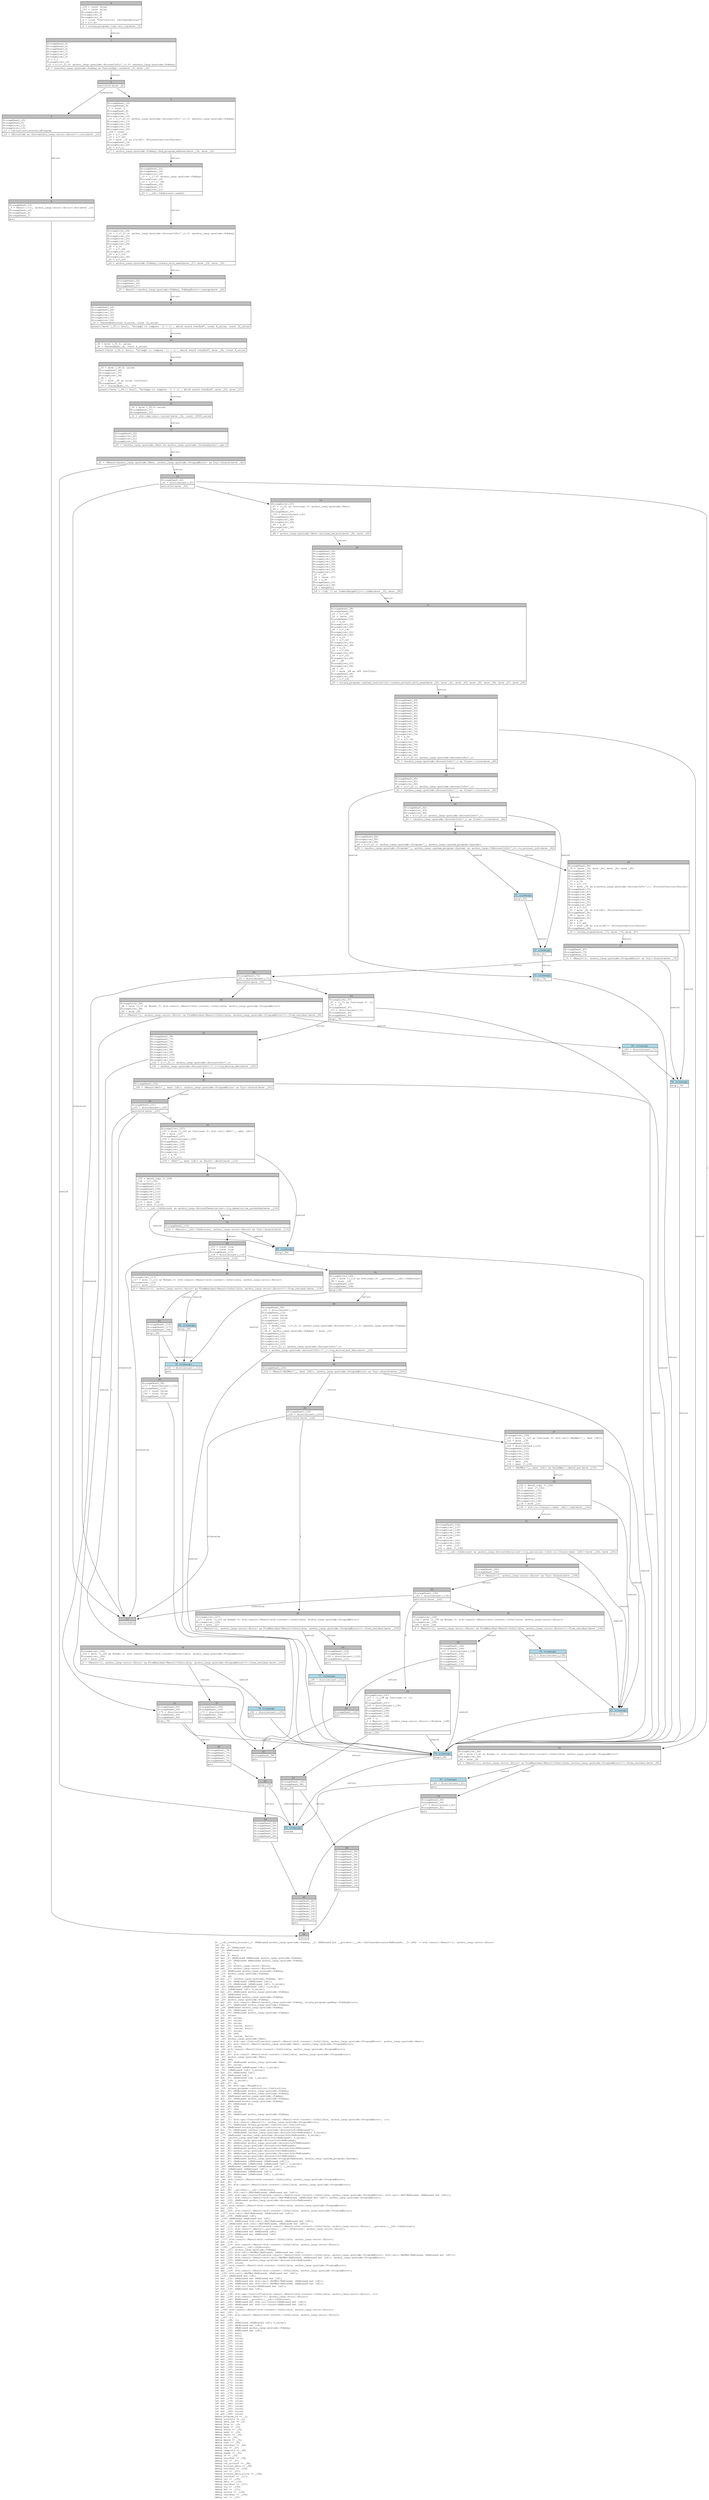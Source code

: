 digraph Mir_0_81 {
    graph [fontname="Courier, monospace"];
    node [fontname="Courier, monospace"];
    edge [fontname="Courier, monospace"];
    label=<fn __idl_create_account(_1: &amp;ReErased anchor_lang::prelude::Pubkey, _2: &amp;ReErased mut __private::__idl::IdlCreateAccounts&lt;ReErased&gt;, _3: u64) -&gt; std::result::Result&lt;(), anchor_lang::error::Error&gt;<br align="left"/>let _4: ();<br align="left"/>let mut _5: &amp;ReErased str;<br align="left"/>let _6: &amp;ReErased str;<br align="left"/>let _7: ();<br align="left"/>let mut _8: bool;<br align="left"/>let mut _9: &amp;ReErased &amp;ReErased anchor_lang::prelude::Pubkey;<br align="left"/>let mut _10: &amp;ReErased &amp;ReErased anchor_lang::prelude::Pubkey;<br align="left"/>let mut _11: !;<br align="left"/>let mut _12: anchor_lang::error::Error;<br align="left"/>let mut _13: anchor_lang::error::ErrorCode;<br align="left"/>let _14: &amp;ReErased anchor_lang::prelude::Pubkey;<br align="left"/>let _15: anchor_lang::prelude::Pubkey;<br align="left"/>let _16: u8;<br align="left"/>let mut _17: (anchor_lang::prelude::Pubkey, u8);<br align="left"/>let mut _18: &amp;ReErased [&amp;ReErased [u8]];<br align="left"/>let mut _19: &amp;ReErased [&amp;ReErased [u8]; 0_usize];<br align="left"/>let _20: &amp;ReErased [&amp;ReErased [u8]; 0_usize];<br align="left"/>let _21: [&amp;ReErased [u8]; 0_usize];<br align="left"/>let mut _22: &amp;ReErased anchor_lang::prelude::Pubkey;<br align="left"/>let _23: &amp;ReErased str;<br align="left"/>let _24: &amp;ReErased anchor_lang::prelude::Pubkey;<br align="left"/>let _25: anchor_lang::prelude::Pubkey;<br align="left"/>let mut _26: std::result::Result&lt;anchor_lang::prelude::Pubkey, solana_program::pubkey::PubkeyError&gt;;<br align="left"/>let mut _27: &amp;ReErased anchor_lang::prelude::Pubkey;<br align="left"/>let _28: &amp;ReErased anchor_lang::prelude::Pubkey;<br align="left"/>let mut _29: &amp;ReErased str;<br align="left"/>let mut _30: &amp;ReErased anchor_lang::prelude::Pubkey;<br align="left"/>let _31: usize;<br align="left"/>let mut _32: usize;<br align="left"/>let mut _33: usize;<br align="left"/>let mut _34: usize;<br align="left"/>let mut _35: (usize, bool);<br align="left"/>let mut _36: (usize, bool);<br align="left"/>let mut _37: usize;<br align="left"/>let mut _38: u64;<br align="left"/>let mut _39: (usize, bool);<br align="left"/>let _40: anchor_lang::prelude::Rent;<br align="left"/>let mut _41: std::ops::ControlFlow&lt;std::result::Result&lt;std::convert::Infallible, anchor_lang::prelude::ProgramError&gt;, anchor_lang::prelude::Rent&gt;;<br align="left"/>let mut _42: std::result::Result&lt;anchor_lang::prelude::Rent, anchor_lang::prelude::ProgramError&gt;;<br align="left"/>let mut _43: isize;<br align="left"/>let _44: std::result::Result&lt;std::convert::Infallible, anchor_lang::prelude::ProgramError&gt;;<br align="left"/>let mut _45: !;<br align="left"/>let mut _46: std::result::Result&lt;std::convert::Infallible, anchor_lang::prelude::ProgramError&gt;;<br align="left"/>let _47: anchor_lang::prelude::Rent;<br align="left"/>let _48: u64;<br align="left"/>let mut _49: &amp;ReErased anchor_lang::prelude::Rent;<br align="left"/>let mut _50: usize;<br align="left"/>let _51: &amp;ReErased [&amp;ReErased [u8]; 1_usize];<br align="left"/>let _52: [&amp;ReErased [u8]; 1_usize];<br align="left"/>let mut _53: &amp;ReErased [u8];<br align="left"/>let _54: &amp;ReErased [u8];<br align="left"/>let mut _55: &amp;ReErased [u8; 1_usize];<br align="left"/>let _56: [u8; 1_usize];<br align="left"/>let mut _57: u8;<br align="left"/>let mut _58: std::ops::RangeFull;<br align="left"/>let _59: solana_program::instruction::Instruction;<br align="left"/>let mut _60: &amp;ReErased anchor_lang::prelude::Pubkey;<br align="left"/>let mut _61: &amp;ReErased anchor_lang::prelude::Pubkey;<br align="left"/>let _62: &amp;ReErased anchor_lang::prelude::Pubkey;<br align="left"/>let mut _63: &amp;ReErased anchor_lang::prelude::Pubkey;<br align="left"/>let _64: &amp;ReErased anchor_lang::prelude::Pubkey;<br align="left"/>let mut _65: &amp;ReErased str;<br align="left"/>let mut _66: u64;<br align="left"/>let mut _67: u64;<br align="left"/>let mut _68: usize;<br align="left"/>let mut _69: &amp;ReErased anchor_lang::prelude::Pubkey;<br align="left"/>let _70: ();<br align="left"/>let mut _71: std::ops::ControlFlow&lt;std::result::Result&lt;std::convert::Infallible, anchor_lang::prelude::ProgramError&gt;, ()&gt;;<br align="left"/>let mut _72: std::result::Result&lt;(), anchor_lang::prelude::ProgramError&gt;;<br align="left"/>let mut _73: &amp;ReErased solana_program::instruction::Instruction;<br align="left"/>let _74: &amp;ReErased solana_program::instruction::Instruction;<br align="left"/>let mut _75: &amp;ReErased [anchor_lang::prelude::AccountInfo&lt;ReErased&gt;];<br align="left"/>let mut _76: &amp;ReErased [anchor_lang::prelude::AccountInfo&lt;ReErased&gt;; 4_usize];<br align="left"/>let _77: &amp;ReErased [anchor_lang::prelude::AccountInfo&lt;ReErased&gt;; 4_usize];<br align="left"/>let _78: [anchor_lang::prelude::AccountInfo&lt;ReErased&gt;; 4_usize];<br align="left"/>let mut _79: anchor_lang::prelude::AccountInfo&lt;ReErased&gt;;<br align="left"/>let mut _80: &amp;ReErased anchor_lang::prelude::AccountInfo&lt;ReErased&gt;;<br align="left"/>let mut _81: anchor_lang::prelude::AccountInfo&lt;ReErased&gt;;<br align="left"/>let mut _82: &amp;ReErased anchor_lang::prelude::AccountInfo&lt;ReErased&gt;;<br align="left"/>let mut _83: anchor_lang::prelude::AccountInfo&lt;ReErased&gt;;<br align="left"/>let mut _84: &amp;ReErased anchor_lang::prelude::AccountInfo&lt;ReErased&gt;;<br align="left"/>let mut _85: anchor_lang::prelude::AccountInfo&lt;ReErased&gt;;<br align="left"/>let mut _86: &amp;ReErased anchor_lang::prelude::Program&lt;ReErased, anchor_lang::system_program::System&gt;;<br align="left"/>let mut _87: &amp;ReErased [&amp;ReErased [&amp;ReErased [u8]]];<br align="left"/>let mut _88: &amp;ReErased [&amp;ReErased [&amp;ReErased [u8]]; 1_usize];<br align="left"/>let _89: &amp;ReErased [&amp;ReErased [&amp;ReErased [u8]]; 1_usize];<br align="left"/>let _90: [&amp;ReErased [&amp;ReErased [u8]]; 1_usize];<br align="left"/>let mut _91: &amp;ReErased [&amp;ReErased [u8]];<br align="left"/>let mut _92: &amp;ReErased [&amp;ReErased [u8]; 1_usize];<br align="left"/>let mut _93: isize;<br align="left"/>let _94: std::result::Result&lt;std::convert::Infallible, anchor_lang::prelude::ProgramError&gt;;<br align="left"/>let mut _95: !;<br align="left"/>let mut _96: std::result::Result&lt;std::convert::Infallible, anchor_lang::prelude::ProgramError&gt;;<br align="left"/>let _97: ();<br align="left"/>let mut _98: __private::__idl::IdlAccount;<br align="left"/>let mut _99: std::cell::Ref&lt;ReErased, &amp;ReErased mut [u8]&gt;;<br align="left"/>let mut _100: std::ops::ControlFlow&lt;std::result::Result&lt;std::convert::Infallible, anchor_lang::prelude::ProgramError&gt;, std::cell::Ref&lt;ReErased, &amp;ReErased mut [u8]&gt;&gt;;<br align="left"/>let mut _101: std::result::Result&lt;std::cell::Ref&lt;ReErased, &amp;ReErased mut [u8]&gt;, anchor_lang::prelude::ProgramError&gt;;<br align="left"/>let mut _102: &amp;ReErased anchor_lang::prelude::AccountInfo&lt;ReErased&gt;;<br align="left"/>let mut _103: isize;<br align="left"/>let _104: std::result::Result&lt;std::convert::Infallible, anchor_lang::prelude::ProgramError&gt;;<br align="left"/>let mut _105: !;<br align="left"/>let mut _106: std::result::Result&lt;std::convert::Infallible, anchor_lang::prelude::ProgramError&gt;;<br align="left"/>let _107: std::cell::Ref&lt;ReErased, &amp;ReErased mut [u8]&gt;;<br align="left"/>let mut _108: &amp;ReErased [u8];<br align="left"/>let _109: &amp;ReErased &amp;ReErased mut [u8];<br align="left"/>let mut _110: &amp;ReErased std::cell::Ref&lt;ReErased, &amp;ReErased mut [u8]&gt;;<br align="left"/>let _111: &amp;ReErased std::cell::Ref&lt;ReErased, &amp;ReErased mut [u8]&gt;;<br align="left"/>let mut _112: std::ops::ControlFlow&lt;std::result::Result&lt;std::convert::Infallible, anchor_lang::error::Error&gt;, __private::__idl::IdlAccount&gt;;<br align="left"/>let mut _113: std::result::Result&lt;__private::__idl::IdlAccount, anchor_lang::error::Error&gt;;<br align="left"/>let mut _114: &amp;ReErased mut &amp;ReErased [u8];<br align="left"/>let mut _115: &amp;ReErased mut &amp;ReErased [u8];<br align="left"/>let mut _116: isize;<br align="left"/>let _117: std::result::Result&lt;std::convert::Infallible, anchor_lang::error::Error&gt;;<br align="left"/>let mut _118: !;<br align="left"/>let mut _119: std::result::Result&lt;std::convert::Infallible, anchor_lang::error::Error&gt;;<br align="left"/>let _120: __private::__idl::IdlAccount;<br align="left"/>let mut _121: anchor_lang::prelude::Pubkey;<br align="left"/>let mut _122: std::cell::RefMut&lt;ReErased, &amp;ReErased mut [u8]&gt;;<br align="left"/>let mut _123: std::ops::ControlFlow&lt;std::result::Result&lt;std::convert::Infallible, anchor_lang::prelude::ProgramError&gt;, std::cell::RefMut&lt;ReErased, &amp;ReErased mut [u8]&gt;&gt;;<br align="left"/>let mut _124: std::result::Result&lt;std::cell::RefMut&lt;ReErased, &amp;ReErased mut [u8]&gt;, anchor_lang::prelude::ProgramError&gt;;<br align="left"/>let mut _125: &amp;ReErased anchor_lang::prelude::AccountInfo&lt;ReErased&gt;;<br align="left"/>let mut _126: isize;<br align="left"/>let _127: std::result::Result&lt;std::convert::Infallible, anchor_lang::prelude::ProgramError&gt;;<br align="left"/>let mut _128: !;<br align="left"/>let mut _129: std::result::Result&lt;std::convert::Infallible, anchor_lang::prelude::ProgramError&gt;;<br align="left"/>let _130: std::cell::RefMut&lt;ReErased, &amp;ReErased mut [u8]&gt;;<br align="left"/>let _131: &amp;ReErased mut [u8];<br align="left"/>let mut _132: &amp;ReErased mut &amp;ReErased mut [u8];<br align="left"/>let mut _133: &amp;ReErased mut std::cell::RefMut&lt;ReErased, &amp;ReErased mut [u8]&gt;;<br align="left"/>let mut _134: &amp;ReErased mut std::cell::RefMut&lt;ReErased, &amp;ReErased mut [u8]&gt;;<br align="left"/>let mut _135: std::io::Cursor&lt;&amp;ReErased mut [u8]&gt;;<br align="left"/>let mut _136: &amp;ReErased mut [u8];<br align="left"/>let _137: ();<br align="left"/>let mut _138: std::ops::ControlFlow&lt;std::result::Result&lt;std::convert::Infallible, anchor_lang::error::Error&gt;, ()&gt;;<br align="left"/>let mut _139: std::result::Result&lt;(), anchor_lang::error::Error&gt;;<br align="left"/>let mut _140: &amp;ReErased __private::__idl::IdlAccount;<br align="left"/>let mut _141: &amp;ReErased mut std::io::Cursor&lt;&amp;ReErased mut [u8]&gt;;<br align="left"/>let mut _142: &amp;ReErased mut std::io::Cursor&lt;&amp;ReErased mut [u8]&gt;;<br align="left"/>let mut _143: isize;<br align="left"/>let _144: std::result::Result&lt;std::convert::Infallible, anchor_lang::error::Error&gt;;<br align="left"/>let mut _145: !;<br align="left"/>let mut _146: std::result::Result&lt;std::convert::Infallible, anchor_lang::error::Error&gt;;<br align="left"/>let _147: ();<br align="left"/>let mut _148: ();<br align="left"/>let mut _149: &amp;ReErased [&amp;ReErased [u8]; 0_usize];<br align="left"/>let mut _150: &amp;ReErased mut [u8];<br align="left"/>let mut _151: &amp;ReErased anchor_lang::prelude::Pubkey;<br align="left"/>let mut _152: &amp;ReErased mut [u8];<br align="left"/>let mut _153: bool;<br align="left"/>let mut _154: bool;<br align="left"/>let mut _155: isize;<br align="left"/>let mut _156: isize;<br align="left"/>let mut _157: isize;<br align="left"/>let mut _158: isize;<br align="left"/>let mut _159: isize;<br align="left"/>let mut _160: isize;<br align="left"/>let mut _161: isize;<br align="left"/>let mut _162: isize;<br align="left"/>let mut _163: isize;<br align="left"/>let mut _164: isize;<br align="left"/>let mut _165: isize;<br align="left"/>let mut _166: isize;<br align="left"/>let mut _167: isize;<br align="left"/>let mut _168: isize;<br align="left"/>let mut _169: isize;<br align="left"/>let mut _170: isize;<br align="left"/>let mut _171: isize;<br align="left"/>let mut _172: isize;<br align="left"/>let mut _173: isize;<br align="left"/>let mut _174: isize;<br align="left"/>let mut _175: isize;<br align="left"/>let mut _176: isize;<br align="left"/>let mut _177: isize;<br align="left"/>let mut _178: isize;<br align="left"/>let mut _179: isize;<br align="left"/>let mut _180: isize;<br align="left"/>let mut _181: isize;<br align="left"/>let mut _182: isize;<br align="left"/>let mut _183: isize;<br align="left"/>let mut _184: isize;<br align="left"/>debug program_id =&gt; _1;<br align="left"/>debug accounts =&gt; _2;<br align="left"/>debug data_len =&gt; _3;<br align="left"/>debug from =&gt; _14;<br align="left"/>debug base =&gt; _15;<br align="left"/>debug nonce =&gt; _16;<br align="left"/>debug seed =&gt; _23;<br align="left"/>debug owner =&gt; _24;<br align="left"/>debug to =&gt; _25;<br align="left"/>debug space =&gt; _31;<br align="left"/>debug rent =&gt; _40;<br align="left"/>debug residual =&gt; _44;<br align="left"/>debug val =&gt; _47;<br align="left"/>debug lamports =&gt; _48;<br align="left"/>debug seeds =&gt; _51;<br align="left"/>debug ix =&gt; _59;<br align="left"/>debug residual =&gt; _94;<br align="left"/>debug val =&gt; _97;<br align="left"/>debug idl_account =&gt; _98;<br align="left"/>debug account_data =&gt; _99;<br align="left"/>debug residual =&gt; _104;<br align="left"/>debug val =&gt; _107;<br align="left"/>debug account_data_slice =&gt; _108;<br align="left"/>debug residual =&gt; _117;<br align="left"/>debug val =&gt; _120;<br align="left"/>debug data =&gt; _122;<br align="left"/>debug residual =&gt; _127;<br align="left"/>debug val =&gt; _130;<br align="left"/>debug dst =&gt; _131;<br align="left"/>debug cursor =&gt; _135;<br align="left"/>debug residual =&gt; _144;<br align="left"/>debug val =&gt; _147;<br align="left"/>>;
    bb0__0_81 [shape="none", label=<<table border="0" cellborder="1" cellspacing="0"><tr><td bgcolor="gray" align="center" colspan="1">0</td></tr><tr><td align="left" balign="left">_154 = const false<br/>_153 = const false<br/>StorageLive(_4)<br/>StorageLive(_5)<br/>StorageLive(_6)<br/>_6 = const &quot;Instruction: IdlCreateAccount&quot;<br/>_5 = &amp;(*_6)<br/></td></tr><tr><td align="left">_4 = solana_program::log::sol_log(move _5)</td></tr></table>>];
    bb1__0_81 [shape="none", label=<<table border="0" cellborder="1" cellspacing="0"><tr><td bgcolor="gray" align="center" colspan="1">1</td></tr><tr><td align="left" balign="left">StorageDead(_5)<br/>StorageDead(_6)<br/>StorageDead(_4)<br/>StorageLive(_7)<br/>StorageLive(_8)<br/>StorageLive(_9)<br/>_9 = &amp;_1<br/>StorageLive(_10)<br/>_10 = &amp;(((*_2).4: anchor_lang::prelude::AccountInfo&lt;'_&gt;).0: &amp;anchor_lang::prelude::Pubkey)<br/></td></tr><tr><td align="left">_8 = &lt;&amp;anchor_lang::prelude::Pubkey as PartialEq&gt;::ne(move _9, move _10)</td></tr></table>>];
    bb2__0_81 [shape="none", label=<<table border="0" cellborder="1" cellspacing="0"><tr><td bgcolor="gray" align="center" colspan="1">2</td></tr><tr><td align="left">switchInt(move _8)</td></tr></table>>];
    bb3__0_81 [shape="none", label=<<table border="0" cellborder="1" cellspacing="0"><tr><td bgcolor="gray" align="center" colspan="1">3</td></tr><tr><td align="left" balign="left">StorageDead(_10)<br/>StorageDead(_9)<br/>StorageLive(_12)<br/>StorageLive(_13)<br/>_13 = IdlInstructionInvalidProgram<br/></td></tr><tr><td align="left">_12 = &lt;ErrorCode as Into&lt;anchor_lang::error::Error&gt;&gt;::into(move _13)</td></tr></table>>];
    bb4__0_81 [shape="none", label=<<table border="0" cellborder="1" cellspacing="0"><tr><td bgcolor="gray" align="center" colspan="1">4</td></tr><tr><td align="left" balign="left">StorageDead(_13)<br/>_0 = Result::&lt;(), anchor_lang::error::Error&gt;::Err(move _12)<br/>StorageDead(_12)<br/>StorageDead(_8)<br/>StorageDead(_7)<br/></td></tr><tr><td align="left">goto</td></tr></table>>];
    bb5__0_81 [shape="none", label=<<table border="0" cellborder="1" cellspacing="0"><tr><td bgcolor="gray" align="center" colspan="1">5</td></tr><tr><td align="left" balign="left">StorageDead(_10)<br/>StorageDead(_9)<br/>_7 = const ()<br/>StorageDead(_8)<br/>StorageDead(_7)<br/>StorageLive(_14)<br/>_14 = (((*_2).0: anchor_lang::prelude::AccountInfo&lt;'_&gt;).0: &amp;anchor_lang::prelude::Pubkey)<br/>StorageLive(_17)<br/>StorageLive(_18)<br/>StorageLive(_19)<br/>StorageLive(_20)<br/>_149 = const _<br/>_20 = &amp;(*_149)<br/>_19 = &amp;(*_20)<br/>_18 = move _19 as &amp;[&amp;[u8]] (PointerCoercion(Unsize))<br/>StorageDead(_19)<br/>StorageLive(_22)<br/>_22 = &amp;(*_1)<br/></td></tr><tr><td align="left">_17 = anchor_lang::prelude::Pubkey::find_program_address(move _18, move _22)</td></tr></table>>];
    bb6__0_81 [shape="none", label=<<table border="0" cellborder="1" cellspacing="0"><tr><td bgcolor="gray" align="center" colspan="1">6</td></tr><tr><td align="left" balign="left">StorageDead(_22)<br/>StorageDead(_18)<br/>StorageLive(_15)<br/>_15 = (_17.0: anchor_lang::prelude::Pubkey)<br/>StorageLive(_16)<br/>_16 = (_17.1: u8)<br/>StorageDead(_20)<br/>StorageDead(_17)<br/>StorageLive(_23)<br/></td></tr><tr><td align="left">_23 = __idl::IdlAccount::seed()</td></tr></table>>];
    bb7__0_81 [shape="none", label=<<table border="0" cellborder="1" cellspacing="0"><tr><td bgcolor="gray" align="center" colspan="1">7</td></tr><tr><td align="left" balign="left">StorageLive(_24)<br/>_24 = (((*_2).4: anchor_lang::prelude::AccountInfo&lt;'_&gt;).0: &amp;anchor_lang::prelude::Pubkey)<br/>StorageLive(_25)<br/>StorageLive(_26)<br/>StorageLive(_27)<br/>StorageLive(_28)<br/>_28 = &amp;_15<br/>_27 = &amp;(*_28)<br/>StorageLive(_29)<br/>_29 = &amp;(*_23)<br/>StorageLive(_30)<br/>_30 = &amp;(*_24)<br/></td></tr><tr><td align="left">_26 = anchor_lang::prelude::Pubkey::create_with_seed(move _27, move _29, move _30)</td></tr></table>>];
    bb8__0_81 [shape="none", label=<<table border="0" cellborder="1" cellspacing="0"><tr><td bgcolor="gray" align="center" colspan="1">8</td></tr><tr><td align="left" balign="left">StorageDead(_30)<br/>StorageDead(_29)<br/>StorageDead(_27)<br/></td></tr><tr><td align="left">_25 = Result::&lt;anchor_lang::prelude::Pubkey, PubkeyError&gt;::unwrap(move _26)</td></tr></table>>];
    bb9__0_81 [shape="none", label=<<table border="0" cellborder="1" cellspacing="0"><tr><td bgcolor="gray" align="center" colspan="1">9</td></tr><tr><td align="left" balign="left">StorageDead(_26)<br/>StorageDead(_28)<br/>StorageLive(_31)<br/>StorageLive(_32)<br/>StorageLive(_33)<br/>StorageLive(_34)<br/>_35 = CheckedAdd(const 8_usize, const 32_usize)<br/></td></tr><tr><td align="left">assert(!move (_35.1: bool), &quot;attempt to compute `{} + {}`, which would overflow&quot;, const 8_usize, const 32_usize)</td></tr></table>>];
    bb10__0_81 [shape="none", label=<<table border="0" cellborder="1" cellspacing="0"><tr><td bgcolor="gray" align="center" colspan="1">10</td></tr><tr><td align="left" balign="left">_34 = move (_35.0: usize)<br/>_36 = CheckedAdd(_34, const 4_usize)<br/></td></tr><tr><td align="left">assert(!move (_36.1: bool), &quot;attempt to compute `{} + {}`, which would overflow&quot;, move _34, const 4_usize)</td></tr></table>>];
    bb11__0_81 [shape="none", label=<<table border="0" cellborder="1" cellspacing="0"><tr><td bgcolor="gray" align="center" colspan="1">11</td></tr><tr><td align="left" balign="left">_33 = move (_36.0: usize)<br/>StorageDead(_34)<br/>StorageLive(_37)<br/>StorageLive(_38)<br/>_38 = _3<br/>_37 = move _38 as usize (IntToInt)<br/>StorageDead(_38)<br/>_39 = CheckedAdd(_33, _37)<br/></td></tr><tr><td align="left">assert(!move (_39.1: bool), &quot;attempt to compute `{} + {}`, which would overflow&quot;, move _33, move _37)</td></tr></table>>];
    bb12__0_81 [shape="none", label=<<table border="0" cellborder="1" cellspacing="0"><tr><td bgcolor="gray" align="center" colspan="1">12</td></tr><tr><td align="left" balign="left">_32 = move (_39.0: usize)<br/>StorageDead(_37)<br/>StorageDead(_33)<br/></td></tr><tr><td align="left">_31 = std::cmp::min::&lt;usize&gt;(move _32, const 10000_usize)</td></tr></table>>];
    bb13__0_81 [shape="none", label=<<table border="0" cellborder="1" cellspacing="0"><tr><td bgcolor="gray" align="center" colspan="1">13</td></tr><tr><td align="left" balign="left">StorageDead(_32)<br/>StorageLive(_40)<br/>StorageLive(_41)<br/>StorageLive(_42)<br/></td></tr><tr><td align="left">_42 = &lt;anchor_lang::prelude::Rent as anchor_lang::prelude::SolanaSysvar&gt;::get()</td></tr></table>>];
    bb14__0_81 [shape="none", label=<<table border="0" cellborder="1" cellspacing="0"><tr><td bgcolor="gray" align="center" colspan="1">14</td></tr><tr><td align="left">_41 = &lt;Result&lt;anchor_lang::prelude::Rent, anchor_lang::prelude::ProgramError&gt; as Try&gt;::branch(move _42)</td></tr></table>>];
    bb15__0_81 [shape="none", label=<<table border="0" cellborder="1" cellspacing="0"><tr><td bgcolor="gray" align="center" colspan="1">15</td></tr><tr><td align="left" balign="left">StorageDead(_42)<br/>_43 = discriminant(_41)<br/></td></tr><tr><td align="left">switchInt(move _43)</td></tr></table>>];
    bb16__0_81 [shape="none", label=<<table border="0" cellborder="1" cellspacing="0"><tr><td bgcolor="gray" align="center" colspan="1">16</td></tr><tr><td align="left" balign="left">StorageLive(_47)<br/>_47 = ((_41 as Continue).0: anchor_lang::prelude::Rent)<br/>_40 = _47<br/>StorageDead(_47)<br/>_155 = discriminant(_41)<br/>StorageDead(_41)<br/>StorageLive(_48)<br/>StorageLive(_49)<br/>_49 = &amp;_40<br/>StorageLive(_50)<br/>_50 = _31<br/></td></tr><tr><td align="left">_48 = anchor_lang::prelude::Rent::minimum_balance(move _49, move _50)</td></tr></table>>];
    bb17__0_81 [shape="none", label=<<table border="0" cellborder="1" cellspacing="0"><tr><td bgcolor="gray" align="center" colspan="1">17</td></tr><tr><td align="left">unreachable</td></tr></table>>];
    bb18__0_81 [shape="none", label=<<table border="0" cellborder="1" cellspacing="0"><tr><td bgcolor="gray" align="center" colspan="1">18</td></tr><tr><td align="left" balign="left">StorageLive(_44)<br/>_44 = move ((_41 as Break).0: std::result::Result&lt;std::convert::Infallible, anchor_lang::prelude::ProgramError&gt;)<br/>StorageLive(_46)<br/>_46 = move _44<br/></td></tr><tr><td align="left">_0 = &lt;Result&lt;(), anchor_lang::error::Error&gt; as FromResidual&lt;Result&lt;Infallible, anchor_lang::prelude::ProgramError&gt;&gt;&gt;::from_residual(move _46)</td></tr></table>>];
    bb19__0_81 [shape="none", label=<<table border="0" cellborder="1" cellspacing="0"><tr><td bgcolor="gray" align="center" colspan="1">19</td></tr><tr><td align="left" balign="left">StorageDead(_46)<br/>StorageDead(_44)<br/>_177 = discriminant(_41)<br/>StorageDead(_41)<br/></td></tr><tr><td align="left">goto</td></tr></table>>];
    bb20__0_81 [shape="none", label=<<table border="0" cellborder="1" cellspacing="0"><tr><td bgcolor="gray" align="center" colspan="1">20</td></tr><tr><td align="left" balign="left">StorageDead(_50)<br/>StorageDead(_49)<br/>StorageLive(_51)<br/>StorageLive(_52)<br/>StorageLive(_53)<br/>StorageLive(_54)<br/>StorageLive(_55)<br/>StorageLive(_56)<br/>StorageLive(_57)<br/>_57 = _16<br/>_56 = [move _57]<br/>_55 = &amp;_56<br/>StorageDead(_57)<br/>StorageLive(_58)<br/>_58 = RangeFull<br/></td></tr><tr><td align="left">_54 = &lt;[u8; 1] as Index&lt;RangeFull&gt;&gt;::index(move _55, move _58)</td></tr></table>>];
    bb21__0_81 [shape="none", label=<<table border="0" cellborder="1" cellspacing="0"><tr><td bgcolor="gray" align="center" colspan="1">21</td></tr><tr><td align="left" balign="left">StorageDead(_58)<br/>StorageDead(_55)<br/>_53 = &amp;(*_54)<br/>_52 = [move _53]<br/>StorageDead(_53)<br/>_51 = &amp;_52<br/>StorageLive(_59)<br/>StorageLive(_60)<br/>_60 = &amp;(*_14)<br/>StorageLive(_61)<br/>StorageLive(_62)<br/>_62 = &amp;_25<br/>_61 = &amp;(*_62)<br/>StorageLive(_63)<br/>StorageLive(_64)<br/>_64 = &amp;_15<br/>_63 = &amp;(*_64)<br/>StorageLive(_65)<br/>_65 = &amp;(*_23)<br/>StorageLive(_66)<br/>_66 = _48<br/>StorageLive(_67)<br/>StorageLive(_68)<br/>_68 = _31<br/>_67 = move _68 as u64 (IntToInt)<br/>StorageDead(_68)<br/>StorageLive(_69)<br/>_69 = &amp;(*_24)<br/></td></tr><tr><td align="left">_59 = solana_program::system_instruction::create_account_with_seed(move _60, move _61, move _63, move _65, move _66, move _67, move _69)</td></tr></table>>];
    bb22__0_81 [shape="none", label=<<table border="0" cellborder="1" cellspacing="0"><tr><td bgcolor="gray" align="center" colspan="1">22</td></tr><tr><td align="left" balign="left">StorageDead(_69)<br/>StorageDead(_67)<br/>StorageDead(_66)<br/>StorageDead(_65)<br/>StorageDead(_63)<br/>StorageDead(_61)<br/>StorageDead(_60)<br/>StorageDead(_64)<br/>StorageDead(_62)<br/>StorageLive(_70)<br/>StorageLive(_71)<br/>StorageLive(_72)<br/>StorageLive(_73)<br/>StorageLive(_74)<br/>_74 = &amp;_59<br/>_73 = &amp;(*_74)<br/>StorageLive(_75)<br/>StorageLive(_76)<br/>StorageLive(_77)<br/>StorageLive(_78)<br/>StorageLive(_79)<br/>StorageLive(_80)<br/>_80 = &amp;((*_2).0: anchor_lang::prelude::AccountInfo&lt;'_&gt;)<br/></td></tr><tr><td align="left">_79 = &lt;anchor_lang::prelude::AccountInfo&lt;'_&gt; as Clone&gt;::clone(move _80)</td></tr></table>>];
    bb23__0_81 [shape="none", label=<<table border="0" cellborder="1" cellspacing="0"><tr><td bgcolor="gray" align="center" colspan="1">23</td></tr><tr><td align="left" balign="left">StorageDead(_80)<br/>StorageLive(_81)<br/>StorageLive(_82)<br/>_82 = &amp;((*_2).1: anchor_lang::prelude::AccountInfo&lt;'_&gt;)<br/></td></tr><tr><td align="left">_81 = &lt;anchor_lang::prelude::AccountInfo&lt;'_&gt; as Clone&gt;::clone(move _82)</td></tr></table>>];
    bb24__0_81 [shape="none", label=<<table border="0" cellborder="1" cellspacing="0"><tr><td bgcolor="gray" align="center" colspan="1">24</td></tr><tr><td align="left" balign="left">StorageDead(_82)<br/>StorageLive(_83)<br/>StorageLive(_84)<br/>_84 = &amp;((*_2).2: anchor_lang::prelude::AccountInfo&lt;'_&gt;)<br/></td></tr><tr><td align="left">_83 = &lt;anchor_lang::prelude::AccountInfo&lt;'_&gt; as Clone&gt;::clone(move _84)</td></tr></table>>];
    bb25__0_81 [shape="none", label=<<table border="0" cellborder="1" cellspacing="0"><tr><td bgcolor="gray" align="center" colspan="1">25</td></tr><tr><td align="left" balign="left">StorageDead(_84)<br/>StorageLive(_85)<br/>StorageLive(_86)<br/>_86 = &amp;((*_2).3: anchor_lang::prelude::Program&lt;'_, anchor_lang::system_program::System&gt;)<br/></td></tr><tr><td align="left">_85 = &lt;anchor_lang::prelude::Program&lt;'_, anchor_lang::system_program::System&gt; as anchor_lang::ToAccountInfo&lt;'_&gt;&gt;::to_account_info(move _86)</td></tr></table>>];
    bb26__0_81 [shape="none", label=<<table border="0" cellborder="1" cellspacing="0"><tr><td bgcolor="gray" align="center" colspan="1">26</td></tr><tr><td align="left" balign="left">StorageDead(_86)<br/>_78 = [move _79, move _81, move _83, move _85]<br/>StorageDead(_85)<br/>StorageDead(_83)<br/>StorageDead(_81)<br/>StorageDead(_79)<br/>_77 = &amp;_78<br/>_76 = &amp;(*_77)<br/>_75 = move _76 as &amp;[anchor_lang::prelude::AccountInfo&lt;'_&gt;] (PointerCoercion(Unsize))<br/>StorageDead(_76)<br/>StorageLive(_87)<br/>StorageLive(_88)<br/>StorageLive(_89)<br/>StorageLive(_90)<br/>StorageLive(_91)<br/>StorageLive(_92)<br/>_92 = &amp;(*_51)<br/>_91 = move _92 as &amp;[&amp;[u8]] (PointerCoercion(Unsize))<br/>StorageDead(_92)<br/>_90 = [move _91]<br/>StorageDead(_91)<br/>_89 = &amp;_90<br/>_88 = &amp;(*_89)<br/>_87 = move _88 as &amp;[&amp;[&amp;[u8]]] (PointerCoercion(Unsize))<br/>StorageDead(_88)<br/></td></tr><tr><td align="left">_72 = invoke_signed(move _73, move _75, move _87)</td></tr></table>>];
    bb27__0_81 [shape="none", label=<<table border="0" cellborder="1" cellspacing="0"><tr><td bgcolor="gray" align="center" colspan="1">27</td></tr><tr><td align="left" balign="left">StorageDead(_87)<br/>StorageDead(_75)<br/>StorageDead(_73)<br/></td></tr><tr><td align="left">_71 = &lt;Result&lt;(), anchor_lang::prelude::ProgramError&gt; as Try&gt;::branch(move _72)</td></tr></table>>];
    bb28__0_81 [shape="none", label=<<table border="0" cellborder="1" cellspacing="0"><tr><td bgcolor="gray" align="center" colspan="1">28</td></tr><tr><td align="left" balign="left">StorageDead(_72)<br/>_93 = discriminant(_71)<br/></td></tr><tr><td align="left">switchInt(move _93)</td></tr></table>>];
    bb29__0_81 [shape="none", label=<<table border="0" cellborder="1" cellspacing="0"><tr><td bgcolor="gray" align="center" colspan="1">29</td></tr><tr><td align="left" balign="left">StorageLive(_97)<br/>_97 = ((_71 as Continue).0: ())<br/>_70 = _97<br/>StorageDead(_97)<br/>_157 = discriminant(_71)<br/>StorageDead(_90)<br/>StorageDead(_89)<br/></td></tr><tr><td align="left">drop(_78)</td></tr></table>>];
    bb30__0_81 [shape="none", label=<<table border="0" cellborder="1" cellspacing="0"><tr><td bgcolor="gray" align="center" colspan="1">30</td></tr><tr><td align="left" balign="left">StorageLive(_94)<br/>_94 = move ((_71 as Break).0: std::result::Result&lt;std::convert::Infallible, anchor_lang::prelude::ProgramError&gt;)<br/>StorageLive(_96)<br/>_96 = move _94<br/></td></tr><tr><td align="left">_0 = &lt;Result&lt;(), anchor_lang::error::Error&gt; as FromResidual&lt;Result&lt;Infallible, anchor_lang::prelude::ProgramError&gt;&gt;&gt;::from_residual(move _96)</td></tr></table>>];
    bb31__0_81 [shape="none", label=<<table border="0" cellborder="1" cellspacing="0"><tr><td bgcolor="gray" align="center" colspan="1">31</td></tr><tr><td align="left" balign="left">StorageDead(_96)<br/>StorageDead(_94)<br/>_175 = discriminant(_71)<br/>StorageDead(_90)<br/>StorageDead(_89)<br/></td></tr><tr><td align="left">drop(_78)</td></tr></table>>];
    bb32__0_81 [shape="none", label=<<table border="0" cellborder="1" cellspacing="0"><tr><td bgcolor="gray" align="center" colspan="1">32</td></tr><tr><td align="left" balign="left">StorageDead(_78)<br/>StorageDead(_77)<br/>StorageDead(_74)<br/>StorageDead(_71)<br/>StorageDead(_70)<br/>StorageLive(_98)<br/>StorageLive(_99)<br/>StorageLive(_100)<br/>StorageLive(_101)<br/>StorageLive(_102)<br/>_102 = &amp;((*_2).1: anchor_lang::prelude::AccountInfo&lt;'_&gt;)<br/></td></tr><tr><td align="left">_101 = anchor_lang::prelude::AccountInfo::&lt;'_&gt;::try_borrow_data(move _102)</td></tr></table>>];
    bb33__0_81 [shape="none", label=<<table border="0" cellborder="1" cellspacing="0"><tr><td bgcolor="gray" align="center" colspan="1">33</td></tr><tr><td align="left" balign="left">StorageDead(_102)<br/></td></tr><tr><td align="left">_100 = &lt;Result&lt;Ref&lt;'_, &amp;mut [u8]&gt;, anchor_lang::prelude::ProgramError&gt; as Try&gt;::branch(move _101)</td></tr></table>>];
    bb34__0_81 [shape="none", label=<<table border="0" cellborder="1" cellspacing="0"><tr><td bgcolor="gray" align="center" colspan="1">34</td></tr><tr><td align="left" balign="left">StorageDead(_101)<br/>_103 = discriminant(_100)<br/></td></tr><tr><td align="left">switchInt(move _103)</td></tr></table>>];
    bb35__0_81 [shape="none", label=<<table border="0" cellborder="1" cellspacing="0"><tr><td bgcolor="gray" align="center" colspan="1">35</td></tr><tr><td align="left" balign="left">StorageLive(_107)<br/>_107 = move ((_100 as Continue).0: std::cell::Ref&lt;'_, &amp;mut [u8]&gt;)<br/>_99 = move _107<br/>StorageDead(_107)<br/>_159 = discriminant(_100)<br/>StorageDead(_100)<br/>StorageLive(_108)<br/>StorageLive(_109)<br/>StorageLive(_110)<br/>StorageLive(_111)<br/>_111 = &amp;_99<br/>_110 = &amp;(*_111)<br/></td></tr><tr><td align="left">_109 = &lt;Ref&lt;'_, &amp;mut [u8]&gt; as Deref&gt;::deref(move _110)</td></tr></table>>];
    bb36__0_81 [shape="none", label=<<table border="0" cellborder="1" cellspacing="0"><tr><td bgcolor="gray" align="center" colspan="1">36</td></tr><tr><td align="left" balign="left">StorageLive(_104)<br/>_104 = move ((_100 as Break).0: std::result::Result&lt;std::convert::Infallible, anchor_lang::prelude::ProgramError&gt;)<br/>StorageLive(_106)<br/>_106 = move _104<br/></td></tr><tr><td align="left">_0 = &lt;Result&lt;(), anchor_lang::error::Error&gt; as FromResidual&lt;Result&lt;Infallible, anchor_lang::prelude::ProgramError&gt;&gt;&gt;::from_residual(move _106)</td></tr></table>>];
    bb37__0_81 [shape="none", label=<<table border="0" cellborder="1" cellspacing="0"><tr><td bgcolor="gray" align="center" colspan="1">37</td></tr><tr><td align="left" balign="left">StorageDead(_106)<br/>StorageDead(_104)<br/>_173 = discriminant(_100)<br/>StorageDead(_100)<br/>StorageDead(_99)<br/></td></tr><tr><td align="left">goto</td></tr></table>>];
    bb38__0_81 [shape="none", label=<<table border="0" cellborder="1" cellspacing="0"><tr><td bgcolor="gray" align="center" colspan="1">38</td></tr><tr><td align="left" balign="left">_150 = deref_copy (*_109)<br/>_108 = &amp;(*_150)<br/>StorageDead(_110)<br/>StorageDead(_111)<br/>StorageDead(_109)<br/>StorageLive(_112)<br/>StorageLive(_113)<br/>StorageLive(_114)<br/>StorageLive(_115)<br/>_115 = &amp;mut _108<br/>_114 = &amp;mut (*_115)<br/></td></tr><tr><td align="left">_113 = &lt;__idl::IdlAccount as anchor_lang::AccountDeserialize&gt;::try_deserialize_unchecked(move _114)</td></tr></table>>];
    bb39__0_81 [shape="none", label=<<table border="0" cellborder="1" cellspacing="0"><tr><td bgcolor="gray" align="center" colspan="1">39</td></tr><tr><td align="left" balign="left">StorageDead(_114)<br/></td></tr><tr><td align="left">_112 = &lt;Result&lt;__idl::IdlAccount, anchor_lang::error::Error&gt; as Try&gt;::branch(move _113)</td></tr></table>>];
    bb40__0_81 [shape="none", label=<<table border="0" cellborder="1" cellspacing="0"><tr><td bgcolor="gray" align="center" colspan="1">40</td></tr><tr><td align="left" balign="left">_153 = const true<br/>_154 = const true<br/>StorageDead(_113)<br/>_116 = discriminant(_112)<br/></td></tr><tr><td align="left">switchInt(move _116)</td></tr></table>>];
    bb41__0_81 [shape="none", label=<<table border="0" cellborder="1" cellspacing="0"><tr><td bgcolor="gray" align="center" colspan="1">41</td></tr><tr><td align="left" balign="left">StorageLive(_120)<br/>_120 = move ((_112 as Continue).0: __private::__idl::IdlAccount)<br/>_98 = move _120<br/>StorageDead(_120)<br/>StorageDead(_108)<br/></td></tr><tr><td align="left">drop(_99)</td></tr></table>>];
    bb42__0_81 [shape="none", label=<<table border="0" cellborder="1" cellspacing="0"><tr><td bgcolor="gray" align="center" colspan="1">42</td></tr><tr><td align="left" balign="left">StorageLive(_117)<br/>_117 = move ((_112 as Break).0: std::result::Result&lt;std::convert::Infallible, anchor_lang::error::Error&gt;)<br/>StorageLive(_119)<br/>_119 = move _117<br/></td></tr><tr><td align="left">_0 = &lt;Result&lt;(), anchor_lang::error::Error&gt; as FromResidual&lt;Result&lt;Infallible, anchor_lang::error::Error&gt;&gt;&gt;::from_residual(move _119)</td></tr></table>>];
    bb43__0_81 [shape="none", label=<<table border="0" cellborder="1" cellspacing="0"><tr><td bgcolor="gray" align="center" colspan="1">43</td></tr><tr><td align="left" balign="left">StorageDead(_119)<br/>StorageDead(_117)<br/>StorageDead(_108)<br/></td></tr><tr><td align="left">drop(_99)</td></tr></table>>];
    bb44__0_81 [shape="none", label=<<table border="0" cellborder="1" cellspacing="0"><tr><td bgcolor="gray" align="center" colspan="1">44</td></tr><tr><td align="left" balign="left">StorageDead(_99)<br/>_161 = discriminant(_112)<br/>StorageDead(_115)<br/>_153 = const false<br/>_154 = const false<br/>StorageDead(_112)<br/>StorageLive(_121)<br/>_151 = deref_copy (((*_2).0: anchor_lang::prelude::AccountInfo&lt;'_&gt;).0: &amp;anchor_lang::prelude::Pubkey)<br/>_121 = (*_151)<br/>(_98.0: anchor_lang::prelude::Pubkey) = move _121<br/>StorageDead(_121)<br/>StorageLive(_122)<br/>StorageLive(_123)<br/>StorageLive(_124)<br/>StorageLive(_125)<br/>_125 = &amp;((*_2).1: anchor_lang::prelude::AccountInfo&lt;'_&gt;)<br/></td></tr><tr><td align="left">_124 = anchor_lang::prelude::AccountInfo::&lt;'_&gt;::try_borrow_mut_data(move _125)</td></tr></table>>];
    bb45__0_81 [shape="none", label=<<table border="0" cellborder="1" cellspacing="0"><tr><td bgcolor="gray" align="center" colspan="1">45</td></tr><tr><td align="left" balign="left">StorageDead(_125)<br/></td></tr><tr><td align="left">_123 = &lt;Result&lt;RefMut&lt;'_, &amp;mut [u8]&gt;, anchor_lang::prelude::ProgramError&gt; as Try&gt;::branch(move _124)</td></tr></table>>];
    bb46__0_81 [shape="none", label=<<table border="0" cellborder="1" cellspacing="0"><tr><td bgcolor="gray" align="center" colspan="1">46</td></tr><tr><td align="left" balign="left">StorageDead(_124)<br/>_126 = discriminant(_123)<br/></td></tr><tr><td align="left">switchInt(move _126)</td></tr></table>>];
    bb47__0_81 [shape="none", label=<<table border="0" cellborder="1" cellspacing="0"><tr><td bgcolor="gray" align="center" colspan="1">47</td></tr><tr><td align="left" balign="left">StorageLive(_130)<br/>_130 = move ((_123 as Continue).0: std::cell::RefMut&lt;'_, &amp;mut [u8]&gt;)<br/>_122 = move _130<br/>StorageDead(_130)<br/>_163 = discriminant(_123)<br/>StorageDead(_123)<br/>StorageLive(_131)<br/>StorageLive(_132)<br/>StorageLive(_133)<br/>StorageLive(_134)<br/>_134 = &amp;mut _122<br/>_133 = &amp;mut (*_134)<br/></td></tr><tr><td align="left">_132 = &lt;RefMut&lt;'_, &amp;mut [u8]&gt; as DerefMut&gt;::deref_mut(move _133)</td></tr></table>>];
    bb48__0_81 [shape="none", label=<<table border="0" cellborder="1" cellspacing="0"><tr><td bgcolor="gray" align="center" colspan="1">48</td></tr><tr><td align="left" balign="left">StorageLive(_127)<br/>_127 = move ((_123 as Break).0: std::result::Result&lt;std::convert::Infallible, anchor_lang::prelude::ProgramError&gt;)<br/>StorageLive(_129)<br/>_129 = move _127<br/></td></tr><tr><td align="left">_0 = &lt;Result&lt;(), anchor_lang::error::Error&gt; as FromResidual&lt;Result&lt;Infallible, anchor_lang::prelude::ProgramError&gt;&gt;&gt;::from_residual(move _129)</td></tr></table>>];
    bb49__0_81 [shape="none", label=<<table border="0" cellborder="1" cellspacing="0"><tr><td bgcolor="gray" align="center" colspan="1">49</td></tr><tr><td align="left" balign="left">StorageDead(_129)<br/>StorageDead(_127)<br/>_169 = discriminant(_123)<br/>StorageDead(_123)<br/></td></tr><tr><td align="left">goto</td></tr></table>>];
    bb50__0_81 [shape="none", label=<<table border="0" cellborder="1" cellspacing="0"><tr><td bgcolor="gray" align="center" colspan="1">50</td></tr><tr><td align="left" balign="left">_152 = deref_copy (*_132)<br/>_131 = &amp;mut (*_152)<br/>StorageDead(_133)<br/>StorageDead(_134)<br/>StorageDead(_132)<br/>StorageLive(_135)<br/>StorageLive(_136)<br/>_136 = move _131<br/></td></tr><tr><td align="left">_135 = std::io::Cursor::&lt;&amp;mut [u8]&gt;::new(move _136)</td></tr></table>>];
    bb51__0_81 [shape="none", label=<<table border="0" cellborder="1" cellspacing="0"><tr><td bgcolor="gray" align="center" colspan="1">51</td></tr><tr><td align="left" balign="left">StorageDead(_136)<br/>StorageLive(_137)<br/>StorageLive(_138)<br/>StorageLive(_139)<br/>StorageLive(_140)<br/>_140 = &amp;_98<br/>StorageLive(_141)<br/>StorageLive(_142)<br/>_142 = &amp;mut _135<br/>_141 = &amp;mut (*_142)<br/></td></tr><tr><td align="left">_139 = &lt;__idl::IdlAccount as anchor_lang::AccountSerialize&gt;::try_serialize::&lt;std::io::Cursor&lt;&amp;mut [u8]&gt;&gt;(move _140, move _141)</td></tr></table>>];
    bb52__0_81 [shape="none", label=<<table border="0" cellborder="1" cellspacing="0"><tr><td bgcolor="gray" align="center" colspan="1">52</td></tr><tr><td align="left" balign="left">StorageDead(_141)<br/>StorageDead(_140)<br/></td></tr><tr><td align="left">_138 = &lt;Result&lt;(), anchor_lang::error::Error&gt; as Try&gt;::branch(move _139)</td></tr></table>>];
    bb53__0_81 [shape="none", label=<<table border="0" cellborder="1" cellspacing="0"><tr><td bgcolor="gray" align="center" colspan="1">53</td></tr><tr><td align="left" balign="left">StorageDead(_139)<br/>_143 = discriminant(_138)<br/></td></tr><tr><td align="left">switchInt(move _143)</td></tr></table>>];
    bb54__0_81 [shape="none", label=<<table border="0" cellborder="1" cellspacing="0"><tr><td bgcolor="gray" align="center" colspan="1">54</td></tr><tr><td align="left" balign="left">StorageLive(_147)<br/>_147 = ((_138 as Continue).0: ())<br/>_137 = _147<br/>StorageDead(_147)<br/>_165 = discriminant(_138)<br/>StorageDead(_142)<br/>StorageDead(_138)<br/>StorageDead(_137)<br/>StorageLive(_148)<br/>_148 = ()<br/>_0 = Result::&lt;(), anchor_lang::error::Error&gt;::Ok(move _148)<br/>StorageDead(_148)<br/>StorageDead(_135)<br/>StorageDead(_131)<br/></td></tr><tr><td align="left">drop(_122)</td></tr></table>>];
    bb55__0_81 [shape="none", label=<<table border="0" cellborder="1" cellspacing="0"><tr><td bgcolor="gray" align="center" colspan="1">55</td></tr><tr><td align="left" balign="left">StorageLive(_144)<br/>_144 = move ((_138 as Break).0: std::result::Result&lt;std::convert::Infallible, anchor_lang::error::Error&gt;)<br/>StorageLive(_146)<br/>_146 = move _144<br/></td></tr><tr><td align="left">_0 = &lt;Result&lt;(), anchor_lang::error::Error&gt; as FromResidual&lt;Result&lt;Infallible, anchor_lang::error::Error&gt;&gt;&gt;::from_residual(move _146)</td></tr></table>>];
    bb56__0_81 [shape="none", label=<<table border="0" cellborder="1" cellspacing="0"><tr><td bgcolor="gray" align="center" colspan="1">56</td></tr><tr><td align="left" balign="left">StorageDead(_146)<br/>StorageDead(_144)<br/>_167 = discriminant(_138)<br/>StorageDead(_142)<br/>StorageDead(_138)<br/>StorageDead(_137)<br/>StorageDead(_135)<br/>StorageDead(_131)<br/></td></tr><tr><td align="left">drop(_122)</td></tr></table>>];
    bb57__0_81 [shape="none", label=<<table border="0" cellborder="1" cellspacing="0"><tr><td bgcolor="gray" align="center" colspan="1">57</td></tr><tr><td align="left" balign="left">StorageDead(_122)<br/>StorageDead(_98)<br/></td></tr><tr><td align="left">drop(_59)</td></tr></table>>];
    bb58__0_81 [shape="none", label=<<table border="0" cellborder="1" cellspacing="0"><tr><td bgcolor="gray" align="center" colspan="1">58</td></tr><tr><td align="left" balign="left">StorageDead(_59)<br/>StorageDead(_56)<br/>StorageDead(_54)<br/>StorageDead(_52)<br/>StorageDead(_51)<br/>StorageDead(_48)<br/>StorageDead(_40)<br/>StorageDead(_31)<br/>StorageDead(_25)<br/>StorageDead(_24)<br/>StorageDead(_23)<br/>StorageDead(_16)<br/>StorageDead(_15)<br/>StorageDead(_14)<br/></td></tr><tr><td align="left">goto</td></tr></table>>];
    bb59__0_81 [shape="none", label=<<table border="0" cellborder="1" cellspacing="0"><tr><td bgcolor="gray" align="center" colspan="1">59</td></tr><tr><td align="left" balign="left">StorageDead(_122)<br/></td></tr><tr><td align="left">goto</td></tr></table>>];
    bb60__0_81 [shape="none", label=<<table border="0" cellborder="1" cellspacing="0"><tr><td bgcolor="gray" align="center" colspan="1">60</td></tr><tr><td align="left" balign="left">StorageDead(_99)<br/>_171 = discriminant(_112)<br/>StorageDead(_115)<br/>_153 = const false<br/>_154 = const false<br/>StorageDead(_112)<br/></td></tr><tr><td align="left">goto</td></tr></table>>];
    bb61__0_81 [shape="none", label=<<table border="0" cellborder="1" cellspacing="0"><tr><td bgcolor="gray" align="center" colspan="1">61</td></tr><tr><td align="left" balign="left">StorageDead(_98)<br/></td></tr><tr><td align="left">goto</td></tr></table>>];
    bb62__0_81 [shape="none", label=<<table border="0" cellborder="1" cellspacing="0"><tr><td bgcolor="gray" align="center" colspan="1">62</td></tr><tr><td align="left" balign="left">StorageDead(_78)<br/>StorageDead(_77)<br/>StorageDead(_74)<br/>StorageDead(_71)<br/>StorageDead(_70)<br/></td></tr><tr><td align="left">goto</td></tr></table>>];
    bb63__0_81 [shape="none", label=<<table border="0" cellborder="1" cellspacing="0"><tr><td bgcolor="gray" align="center" colspan="1">63</td></tr><tr><td align="left">drop(_59)</td></tr></table>>];
    bb64__0_81 [shape="none", label=<<table border="0" cellborder="1" cellspacing="0"><tr><td bgcolor="gray" align="center" colspan="1">64</td></tr><tr><td align="left" balign="left">StorageDead(_59)<br/>StorageDead(_56)<br/>StorageDead(_54)<br/>StorageDead(_52)<br/>StorageDead(_51)<br/>StorageDead(_48)<br/></td></tr><tr><td align="left">goto</td></tr></table>>];
    bb65__0_81 [shape="none", label=<<table border="0" cellborder="1" cellspacing="0"><tr><td bgcolor="gray" align="center" colspan="1">65</td></tr><tr><td align="left" balign="left">StorageDead(_40)<br/>StorageDead(_31)<br/>StorageDead(_25)<br/>StorageDead(_24)<br/>StorageDead(_23)<br/>StorageDead(_16)<br/>StorageDead(_15)<br/>StorageDead(_14)<br/></td></tr><tr><td align="left">goto</td></tr></table>>];
    bb66__0_81 [shape="none", label=<<table border="0" cellborder="1" cellspacing="0"><tr><td bgcolor="gray" align="center" colspan="1">66</td></tr><tr><td align="left">return</td></tr></table>>];
    bb67__0_81 [shape="none", label=<<table border="0" cellborder="1" cellspacing="0"><tr><td bgcolor="lightblue" align="center" colspan="1">67 (cleanup)</td></tr><tr><td align="left">drop(_122)</td></tr></table>>];
    bb68__0_81 [shape="none", label=<<table border="0" cellborder="1" cellspacing="0"><tr><td bgcolor="lightblue" align="center" colspan="1">68 (cleanup)</td></tr><tr><td align="left">drop(_99)</td></tr></table>>];
    bb69__0_81 [shape="none", label=<<table border="0" cellborder="1" cellspacing="0"><tr><td bgcolor="lightblue" align="center" colspan="1">69 (cleanup)</td></tr><tr><td align="left">drop(_99)</td></tr></table>>];
    bb70__0_81 [shape="none", label=<<table border="0" cellborder="1" cellspacing="0"><tr><td bgcolor="lightblue" align="center" colspan="1">70 (cleanup)</td></tr><tr><td align="left">drop(_78)</td></tr></table>>];
    bb71__0_81 [shape="none", label=<<table border="0" cellborder="1" cellspacing="0"><tr><td bgcolor="lightblue" align="center" colspan="1">71 (cleanup)</td></tr><tr><td align="left">drop(_83)</td></tr></table>>];
    bb72__0_81 [shape="none", label=<<table border="0" cellborder="1" cellspacing="0"><tr><td bgcolor="lightblue" align="center" colspan="1">72 (cleanup)</td></tr><tr><td align="left">drop(_81)</td></tr></table>>];
    bb73__0_81 [shape="none", label=<<table border="0" cellborder="1" cellspacing="0"><tr><td bgcolor="lightblue" align="center" colspan="1">73 (cleanup)</td></tr><tr><td align="left">drop(_79)</td></tr></table>>];
    bb74__0_81 [shape="none", label=<<table border="0" cellborder="1" cellspacing="0"><tr><td bgcolor="lightblue" align="center" colspan="1">74 (cleanup)</td></tr><tr><td align="left">drop(_59)</td></tr></table>>];
    bb75__0_81 [shape="none", label=<<table border="0" cellborder="1" cellspacing="0"><tr><td bgcolor="lightblue" align="center" colspan="1">75 (cleanup)</td></tr><tr><td align="left">resume</td></tr></table>>];
    bb76__0_81 [shape="none", label=<<table border="0" cellborder="1" cellspacing="0"><tr><td bgcolor="lightblue" align="center" colspan="1">76 (cleanup)</td></tr><tr><td align="left" balign="left">_179 = discriminant(_138)<br/></td></tr><tr><td align="left">goto</td></tr></table>>];
    bb77__0_81 [shape="none", label=<<table border="0" cellborder="1" cellspacing="0"><tr><td bgcolor="lightblue" align="center" colspan="1">77 (cleanup)</td></tr><tr><td align="left" balign="left">_180 = discriminant(_123)<br/></td></tr><tr><td align="left">goto</td></tr></table>>];
    bb78__0_81 [shape="none", label=<<table border="0" cellborder="1" cellspacing="0"><tr><td bgcolor="lightblue" align="center" colspan="1">78 (cleanup)</td></tr><tr><td align="left" balign="left">_181 = discriminant(_112)<br/></td></tr><tr><td align="left">goto</td></tr></table>>];
    bb79__0_81 [shape="none", label=<<table border="0" cellborder="1" cellspacing="0"><tr><td bgcolor="lightblue" align="center" colspan="1">79 (cleanup)</td></tr><tr><td align="left" balign="left">_182 = discriminant(_100)<br/></td></tr><tr><td align="left">goto</td></tr></table>>];
    bb80__0_81 [shape="none", label=<<table border="0" cellborder="1" cellspacing="0"><tr><td bgcolor="lightblue" align="center" colspan="1">80 (cleanup)</td></tr><tr><td align="left" balign="left">_183 = discriminant(_71)<br/></td></tr><tr><td align="left">goto</td></tr></table>>];
    bb81__0_81 [shape="none", label=<<table border="0" cellborder="1" cellspacing="0"><tr><td bgcolor="lightblue" align="center" colspan="1">81 (cleanup)</td></tr><tr><td align="left" balign="left">_184 = discriminant(_41)<br/></td></tr><tr><td align="left">goto</td></tr></table>>];
    bb0__0_81 -> bb1__0_81 [label="return"];
    bb1__0_81 -> bb2__0_81 [label="return"];
    bb2__0_81 -> bb5__0_81 [label="0"];
    bb2__0_81 -> bb3__0_81 [label="otherwise"];
    bb3__0_81 -> bb4__0_81 [label="return"];
    bb4__0_81 -> bb66__0_81 [label=""];
    bb5__0_81 -> bb6__0_81 [label="return"];
    bb6__0_81 -> bb7__0_81 [label="return"];
    bb7__0_81 -> bb8__0_81 [label="return"];
    bb8__0_81 -> bb9__0_81 [label="return"];
    bb9__0_81 -> bb10__0_81 [label="success"];
    bb10__0_81 -> bb11__0_81 [label="success"];
    bb11__0_81 -> bb12__0_81 [label="success"];
    bb12__0_81 -> bb13__0_81 [label="return"];
    bb13__0_81 -> bb14__0_81 [label="return"];
    bb14__0_81 -> bb15__0_81 [label="return"];
    bb14__0_81 -> bb75__0_81 [label="unwind"];
    bb15__0_81 -> bb16__0_81 [label="0"];
    bb15__0_81 -> bb18__0_81 [label="1"];
    bb15__0_81 -> bb17__0_81 [label="otherwise"];
    bb16__0_81 -> bb20__0_81 [label="return"];
    bb18__0_81 -> bb19__0_81 [label="return"];
    bb18__0_81 -> bb81__0_81 [label="unwind"];
    bb19__0_81 -> bb65__0_81 [label=""];
    bb20__0_81 -> bb21__0_81 [label="return"];
    bb21__0_81 -> bb22__0_81 [label="return"];
    bb22__0_81 -> bb23__0_81 [label="return"];
    bb22__0_81 -> bb74__0_81 [label="unwind"];
    bb23__0_81 -> bb24__0_81 [label="return"];
    bb23__0_81 -> bb73__0_81 [label="unwind"];
    bb24__0_81 -> bb25__0_81 [label="return"];
    bb24__0_81 -> bb72__0_81 [label="unwind"];
    bb25__0_81 -> bb26__0_81 [label="return"];
    bb25__0_81 -> bb71__0_81 [label="unwind"];
    bb26__0_81 -> bb27__0_81 [label="return"];
    bb26__0_81 -> bb70__0_81 [label="unwind"];
    bb27__0_81 -> bb28__0_81 [label="return"];
    bb27__0_81 -> bb70__0_81 [label="unwind"];
    bb28__0_81 -> bb29__0_81 [label="0"];
    bb28__0_81 -> bb30__0_81 [label="1"];
    bb28__0_81 -> bb17__0_81 [label="otherwise"];
    bb29__0_81 -> bb32__0_81 [label="return"];
    bb29__0_81 -> bb74__0_81 [label="unwind"];
    bb30__0_81 -> bb31__0_81 [label="return"];
    bb30__0_81 -> bb80__0_81 [label="unwind"];
    bb31__0_81 -> bb62__0_81 [label="return"];
    bb31__0_81 -> bb74__0_81 [label="unwind"];
    bb32__0_81 -> bb33__0_81 [label="return"];
    bb32__0_81 -> bb74__0_81 [label="unwind"];
    bb33__0_81 -> bb34__0_81 [label="return"];
    bb33__0_81 -> bb74__0_81 [label="unwind"];
    bb34__0_81 -> bb35__0_81 [label="0"];
    bb34__0_81 -> bb36__0_81 [label="1"];
    bb34__0_81 -> bb17__0_81 [label="otherwise"];
    bb35__0_81 -> bb38__0_81 [label="return"];
    bb35__0_81 -> bb69__0_81 [label="unwind"];
    bb36__0_81 -> bb37__0_81 [label="return"];
    bb36__0_81 -> bb79__0_81 [label="unwind"];
    bb37__0_81 -> bb61__0_81 [label=""];
    bb38__0_81 -> bb39__0_81 [label="return"];
    bb38__0_81 -> bb69__0_81 [label="unwind"];
    bb39__0_81 -> bb40__0_81 [label="return"];
    bb39__0_81 -> bb69__0_81 [label="unwind"];
    bb40__0_81 -> bb41__0_81 [label="0"];
    bb40__0_81 -> bb42__0_81 [label="1"];
    bb40__0_81 -> bb17__0_81 [label="otherwise"];
    bb41__0_81 -> bb44__0_81 [label="return"];
    bb41__0_81 -> bb78__0_81 [label="unwind"];
    bb42__0_81 -> bb43__0_81 [label="return"];
    bb42__0_81 -> bb68__0_81 [label="unwind"];
    bb43__0_81 -> bb60__0_81 [label="return"];
    bb43__0_81 -> bb78__0_81 [label="unwind"];
    bb44__0_81 -> bb45__0_81 [label="return"];
    bb44__0_81 -> bb74__0_81 [label="unwind"];
    bb45__0_81 -> bb46__0_81 [label="return"];
    bb45__0_81 -> bb74__0_81 [label="unwind"];
    bb46__0_81 -> bb47__0_81 [label="0"];
    bb46__0_81 -> bb48__0_81 [label="1"];
    bb46__0_81 -> bb17__0_81 [label="otherwise"];
    bb47__0_81 -> bb50__0_81 [label="return"];
    bb47__0_81 -> bb67__0_81 [label="unwind"];
    bb48__0_81 -> bb49__0_81 [label="return"];
    bb48__0_81 -> bb77__0_81 [label="unwind"];
    bb49__0_81 -> bb59__0_81 [label=""];
    bb50__0_81 -> bb51__0_81 [label="return"];
    bb50__0_81 -> bb67__0_81 [label="unwind"];
    bb51__0_81 -> bb52__0_81 [label="return"];
    bb51__0_81 -> bb67__0_81 [label="unwind"];
    bb52__0_81 -> bb53__0_81 [label="return"];
    bb52__0_81 -> bb67__0_81 [label="unwind"];
    bb53__0_81 -> bb54__0_81 [label="0"];
    bb53__0_81 -> bb55__0_81 [label="1"];
    bb53__0_81 -> bb17__0_81 [label="otherwise"];
    bb54__0_81 -> bb57__0_81 [label="return"];
    bb54__0_81 -> bb74__0_81 [label="unwind"];
    bb55__0_81 -> bb56__0_81 [label="return"];
    bb55__0_81 -> bb76__0_81 [label="unwind"];
    bb56__0_81 -> bb59__0_81 [label="return"];
    bb56__0_81 -> bb74__0_81 [label="unwind"];
    bb57__0_81 -> bb58__0_81 [label="return"];
    bb57__0_81 -> bb75__0_81 [label="unwind"];
    bb58__0_81 -> bb66__0_81 [label=""];
    bb59__0_81 -> bb61__0_81 [label=""];
    bb60__0_81 -> bb61__0_81 [label=""];
    bb61__0_81 -> bb63__0_81 [label=""];
    bb62__0_81 -> bb63__0_81 [label=""];
    bb63__0_81 -> bb64__0_81 [label="return"];
    bb63__0_81 -> bb75__0_81 [label="unwind"];
    bb64__0_81 -> bb65__0_81 [label=""];
    bb65__0_81 -> bb66__0_81 [label=""];
    bb67__0_81 -> bb74__0_81 [label="return"];
    bb68__0_81 -> bb78__0_81 [label="return"];
    bb69__0_81 -> bb74__0_81 [label="return"];
    bb70__0_81 -> bb74__0_81 [label="return"];
    bb71__0_81 -> bb72__0_81 [label="return"];
    bb72__0_81 -> bb73__0_81 [label="return"];
    bb73__0_81 -> bb74__0_81 [label="return"];
    bb74__0_81 -> bb75__0_81 [label="return"];
    bb76__0_81 -> bb67__0_81 [label=""];
    bb77__0_81 -> bb74__0_81 [label=""];
    bb78__0_81 -> bb74__0_81 [label=""];
    bb79__0_81 -> bb74__0_81 [label=""];
    bb80__0_81 -> bb70__0_81 [label=""];
    bb81__0_81 -> bb75__0_81 [label=""];
}
